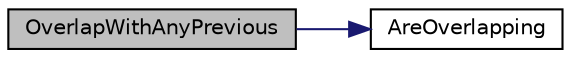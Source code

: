 digraph "OverlapWithAnyPrevious"
{
  edge [fontname="Helvetica",fontsize="10",labelfontname="Helvetica",labelfontsize="10"];
  node [fontname="Helvetica",fontsize="10",shape=record];
  rankdir="LR";
  Node1 [label="OverlapWithAnyPrevious",height=0.2,width=0.4,color="black", fillcolor="grey75", style="filled", fontcolor="black"];
  Node1 -> Node2 [color="midnightblue",fontsize="10",style="solid"];
  Node2 [label="AreOverlapping",height=0.2,width=0.4,color="black", fillcolor="white", style="filled",URL="$d5/d1b/mc-twoenbs_8cc.html#a1afb216dd9cb3e096360a211c59259dd"];
}
